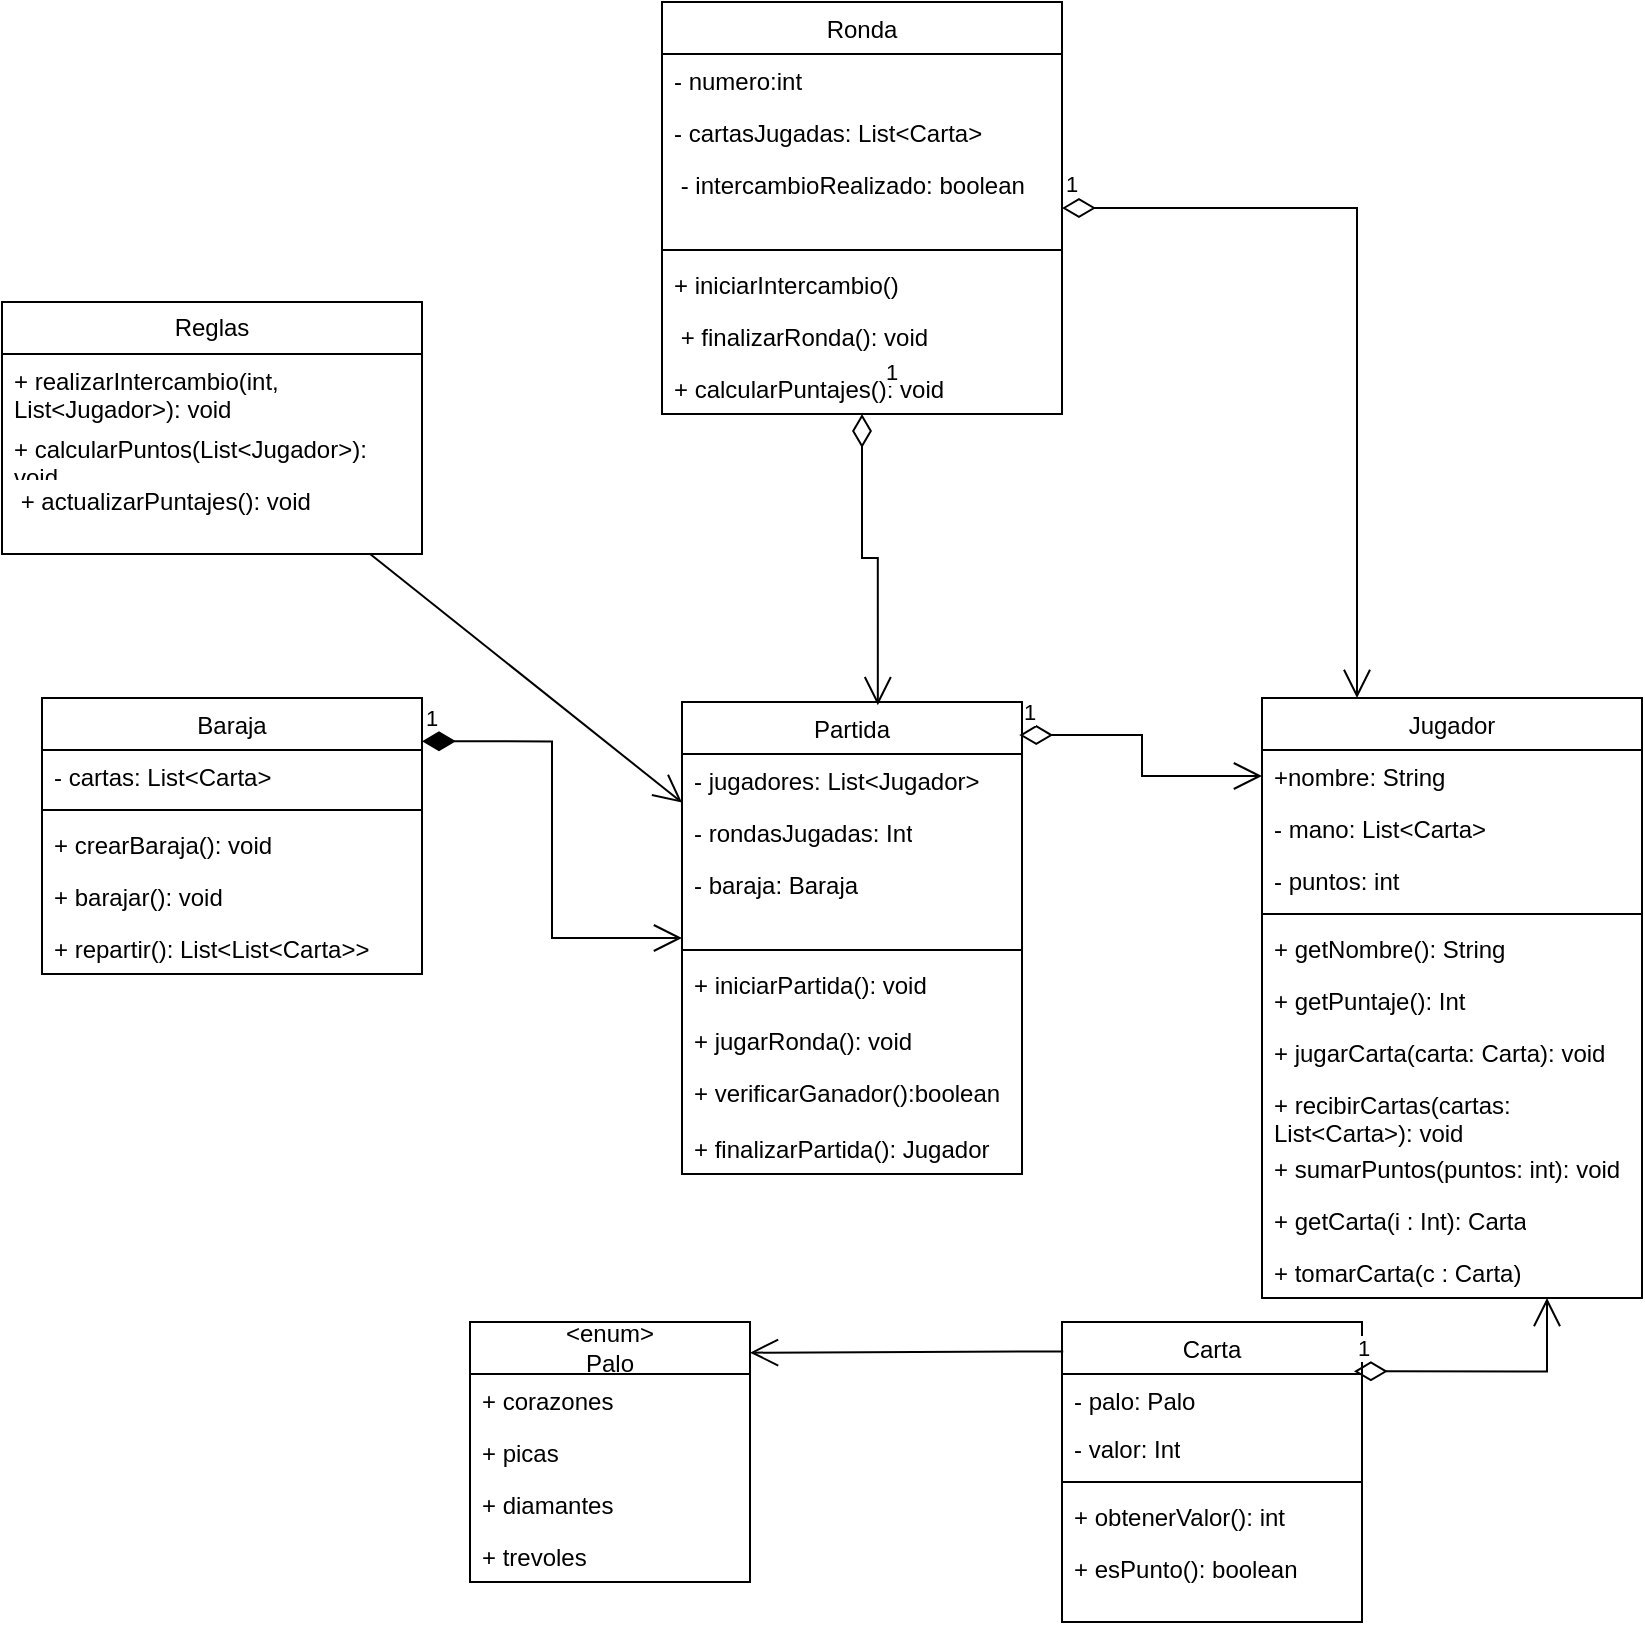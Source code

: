 <mxfile version="22.0.3" type="device">
  <diagram id="C5RBs43oDa-KdzZeNtuy" name="Page-1">
    <mxGraphModel dx="1034" dy="1688" grid="1" gridSize="10" guides="1" tooltips="1" connect="1" arrows="1" fold="1" page="1" pageScale="1" pageWidth="827" pageHeight="1169" math="0" shadow="0">
      <root>
        <mxCell id="WIyWlLk6GJQsqaUBKTNV-0" />
        <mxCell id="WIyWlLk6GJQsqaUBKTNV-1" parent="WIyWlLk6GJQsqaUBKTNV-0" />
        <mxCell id="zkfFHV4jXpPFQw0GAbJ--17" value="Jugador" style="swimlane;fontStyle=0;align=center;verticalAlign=top;childLayout=stackLayout;horizontal=1;startSize=26;horizontalStack=0;resizeParent=1;resizeLast=0;collapsible=1;marginBottom=0;rounded=0;shadow=0;strokeWidth=1;" parent="WIyWlLk6GJQsqaUBKTNV-1" vertex="1">
          <mxGeometry x="670" y="158" width="190" height="300" as="geometry">
            <mxRectangle x="550" y="140" width="160" height="26" as="alternateBounds" />
          </mxGeometry>
        </mxCell>
        <mxCell id="zkfFHV4jXpPFQw0GAbJ--18" value="+nombre: String" style="text;align=left;verticalAlign=top;spacingLeft=4;spacingRight=4;overflow=hidden;rotatable=0;points=[[0,0.5],[1,0.5]];portConstraint=eastwest;" parent="zkfFHV4jXpPFQw0GAbJ--17" vertex="1">
          <mxGeometry y="26" width="190" height="26" as="geometry" />
        </mxCell>
        <mxCell id="1rjTtEy0xH4NKV1ADeRm-15" value="- mano: List&amp;lt;Carta&amp;gt;" style="text;strokeColor=none;fillColor=none;align=left;verticalAlign=top;spacingLeft=4;spacingRight=4;overflow=hidden;rotatable=0;points=[[0,0.5],[1,0.5]];portConstraint=eastwest;whiteSpace=wrap;html=1;" parent="zkfFHV4jXpPFQw0GAbJ--17" vertex="1">
          <mxGeometry y="52" width="190" height="26" as="geometry" />
        </mxCell>
        <mxCell id="1rjTtEy0xH4NKV1ADeRm-16" value="- puntos: int" style="text;strokeColor=none;fillColor=none;align=left;verticalAlign=top;spacingLeft=4;spacingRight=4;overflow=hidden;rotatable=0;points=[[0,0.5],[1,0.5]];portConstraint=eastwest;whiteSpace=wrap;html=1;" parent="zkfFHV4jXpPFQw0GAbJ--17" vertex="1">
          <mxGeometry y="78" width="190" height="26" as="geometry" />
        </mxCell>
        <mxCell id="zkfFHV4jXpPFQw0GAbJ--23" value="" style="line;html=1;strokeWidth=1;align=left;verticalAlign=middle;spacingTop=-1;spacingLeft=3;spacingRight=3;rotatable=0;labelPosition=right;points=[];portConstraint=eastwest;" parent="zkfFHV4jXpPFQw0GAbJ--17" vertex="1">
          <mxGeometry y="104" width="190" height="8" as="geometry" />
        </mxCell>
        <mxCell id="Fo5bLl9HIK8GTyb71_uS-2" value="+ getNombre(): String" style="text;strokeColor=none;fillColor=none;align=left;verticalAlign=top;spacingLeft=4;spacingRight=4;overflow=hidden;rotatable=0;points=[[0,0.5],[1,0.5]];portConstraint=eastwest;whiteSpace=wrap;html=1;" vertex="1" parent="zkfFHV4jXpPFQw0GAbJ--17">
          <mxGeometry y="112" width="190" height="26" as="geometry" />
        </mxCell>
        <mxCell id="Fo5bLl9HIK8GTyb71_uS-3" value="+ getPuntaje(): Int" style="text;strokeColor=none;fillColor=none;align=left;verticalAlign=top;spacingLeft=4;spacingRight=4;overflow=hidden;rotatable=0;points=[[0,0.5],[1,0.5]];portConstraint=eastwest;whiteSpace=wrap;html=1;" vertex="1" parent="zkfFHV4jXpPFQw0GAbJ--17">
          <mxGeometry y="138" width="190" height="26" as="geometry" />
        </mxCell>
        <mxCell id="1rjTtEy0xH4NKV1ADeRm-18" value="+ jugarCarta(carta: Carta): void" style="text;strokeColor=none;fillColor=none;align=left;verticalAlign=top;spacingLeft=4;spacingRight=4;overflow=hidden;rotatable=0;points=[[0,0.5],[1,0.5]];portConstraint=eastwest;whiteSpace=wrap;html=1;" parent="zkfFHV4jXpPFQw0GAbJ--17" vertex="1">
          <mxGeometry y="164" width="190" height="26" as="geometry" />
        </mxCell>
        <mxCell id="1rjTtEy0xH4NKV1ADeRm-20" value="+ recibirCartas(cartas: List&amp;lt;Carta&amp;gt;): void" style="text;strokeColor=none;fillColor=none;align=left;verticalAlign=top;spacingLeft=4;spacingRight=4;overflow=hidden;rotatable=0;points=[[0,0.5],[1,0.5]];portConstraint=eastwest;whiteSpace=wrap;html=1;" parent="zkfFHV4jXpPFQw0GAbJ--17" vertex="1">
          <mxGeometry y="190" width="190" height="32" as="geometry" />
        </mxCell>
        <mxCell id="1rjTtEy0xH4NKV1ADeRm-21" value="+ sumarPuntos(puntos: int): void" style="text;strokeColor=none;fillColor=none;align=left;verticalAlign=top;spacingLeft=4;spacingRight=4;overflow=hidden;rotatable=0;points=[[0,0.5],[1,0.5]];portConstraint=eastwest;whiteSpace=wrap;html=1;" parent="zkfFHV4jXpPFQw0GAbJ--17" vertex="1">
          <mxGeometry y="222" width="190" height="26" as="geometry" />
        </mxCell>
        <mxCell id="Fo5bLl9HIK8GTyb71_uS-0" value="+ getCarta(i : Int): Carta" style="text;strokeColor=none;fillColor=none;align=left;verticalAlign=top;spacingLeft=4;spacingRight=4;overflow=hidden;rotatable=0;points=[[0,0.5],[1,0.5]];portConstraint=eastwest;whiteSpace=wrap;html=1;" vertex="1" parent="zkfFHV4jXpPFQw0GAbJ--17">
          <mxGeometry y="248" width="190" height="26" as="geometry" />
        </mxCell>
        <mxCell id="Fo5bLl9HIK8GTyb71_uS-1" value="+ tomarCarta(c : Carta)" style="text;strokeColor=none;fillColor=none;align=left;verticalAlign=top;spacingLeft=4;spacingRight=4;overflow=hidden;rotatable=0;points=[[0,0.5],[1,0.5]];portConstraint=eastwest;whiteSpace=wrap;html=1;" vertex="1" parent="zkfFHV4jXpPFQw0GAbJ--17">
          <mxGeometry y="274" width="190" height="26" as="geometry" />
        </mxCell>
        <mxCell id="1rjTtEy0xH4NKV1ADeRm-0" value="Carta" style="swimlane;fontStyle=0;align=center;verticalAlign=top;childLayout=stackLayout;horizontal=1;startSize=26;horizontalStack=0;resizeParent=1;resizeLast=0;collapsible=1;marginBottom=0;rounded=0;shadow=0;strokeWidth=1;" parent="WIyWlLk6GJQsqaUBKTNV-1" vertex="1">
          <mxGeometry x="570" y="470" width="150" height="150" as="geometry">
            <mxRectangle x="550" y="140" width="160" height="26" as="alternateBounds" />
          </mxGeometry>
        </mxCell>
        <mxCell id="1rjTtEy0xH4NKV1ADeRm-1" value="- palo: Palo&#xa;" style="text;align=left;verticalAlign=top;spacingLeft=4;spacingRight=4;overflow=hidden;rotatable=0;points=[[0,0.5],[1,0.5]];portConstraint=eastwest;" parent="1rjTtEy0xH4NKV1ADeRm-0" vertex="1">
          <mxGeometry y="26" width="150" height="24" as="geometry" />
        </mxCell>
        <mxCell id="1rjTtEy0xH4NKV1ADeRm-10" value="- valor: Int" style="text;strokeColor=none;fillColor=none;align=left;verticalAlign=top;spacingLeft=4;spacingRight=4;overflow=hidden;rotatable=0;points=[[0,0.5],[1,0.5]];portConstraint=eastwest;whiteSpace=wrap;html=1;" parent="1rjTtEy0xH4NKV1ADeRm-0" vertex="1">
          <mxGeometry y="50" width="150" height="26" as="geometry" />
        </mxCell>
        <mxCell id="1rjTtEy0xH4NKV1ADeRm-12" value="" style="line;strokeWidth=1;fillColor=none;align=left;verticalAlign=middle;spacingTop=-1;spacingLeft=3;spacingRight=3;rotatable=0;labelPosition=right;points=[];portConstraint=eastwest;strokeColor=inherit;" parent="1rjTtEy0xH4NKV1ADeRm-0" vertex="1">
          <mxGeometry y="76" width="150" height="8" as="geometry" />
        </mxCell>
        <mxCell id="1rjTtEy0xH4NKV1ADeRm-11" value="+ obtenerValor(): int" style="text;strokeColor=none;fillColor=none;align=left;verticalAlign=top;spacingLeft=4;spacingRight=4;overflow=hidden;rotatable=0;points=[[0,0.5],[1,0.5]];portConstraint=eastwest;whiteSpace=wrap;html=1;" parent="1rjTtEy0xH4NKV1ADeRm-0" vertex="1">
          <mxGeometry y="84" width="150" height="26" as="geometry" />
        </mxCell>
        <mxCell id="1rjTtEy0xH4NKV1ADeRm-13" value="+ esPunto(): boolean" style="text;strokeColor=none;fillColor=none;align=left;verticalAlign=top;spacingLeft=4;spacingRight=4;overflow=hidden;rotatable=0;points=[[0,0.5],[1,0.5]];portConstraint=eastwest;whiteSpace=wrap;html=1;" parent="1rjTtEy0xH4NKV1ADeRm-0" vertex="1">
          <mxGeometry y="110" width="150" height="26" as="geometry" />
        </mxCell>
        <mxCell id="1rjTtEy0xH4NKV1ADeRm-22" value="&lt;span style=&quot;font-weight: normal;&quot;&gt;Baraja&lt;/span&gt;" style="swimlane;fontStyle=1;align=center;verticalAlign=top;childLayout=stackLayout;horizontal=1;startSize=26;horizontalStack=0;resizeParent=1;resizeParentMax=0;resizeLast=0;collapsible=1;marginBottom=0;whiteSpace=wrap;html=1;" parent="WIyWlLk6GJQsqaUBKTNV-1" vertex="1">
          <mxGeometry x="60" y="158" width="190" height="138" as="geometry" />
        </mxCell>
        <mxCell id="1rjTtEy0xH4NKV1ADeRm-23" value="- cartas: List&amp;lt;Carta&amp;gt;" style="text;strokeColor=none;fillColor=none;align=left;verticalAlign=top;spacingLeft=4;spacingRight=4;overflow=hidden;rotatable=0;points=[[0,0.5],[1,0.5]];portConstraint=eastwest;whiteSpace=wrap;html=1;" parent="1rjTtEy0xH4NKV1ADeRm-22" vertex="1">
          <mxGeometry y="26" width="190" height="26" as="geometry" />
        </mxCell>
        <mxCell id="1rjTtEy0xH4NKV1ADeRm-24" value="" style="line;strokeWidth=1;fillColor=none;align=left;verticalAlign=middle;spacingTop=-1;spacingLeft=3;spacingRight=3;rotatable=0;labelPosition=right;points=[];portConstraint=eastwest;strokeColor=inherit;" parent="1rjTtEy0xH4NKV1ADeRm-22" vertex="1">
          <mxGeometry y="52" width="190" height="8" as="geometry" />
        </mxCell>
        <mxCell id="1rjTtEy0xH4NKV1ADeRm-25" value="+ crearBaraja(): void" style="text;strokeColor=none;fillColor=none;align=left;verticalAlign=top;spacingLeft=4;spacingRight=4;overflow=hidden;rotatable=0;points=[[0,0.5],[1,0.5]];portConstraint=eastwest;whiteSpace=wrap;html=1;" parent="1rjTtEy0xH4NKV1ADeRm-22" vertex="1">
          <mxGeometry y="60" width="190" height="26" as="geometry" />
        </mxCell>
        <mxCell id="1rjTtEy0xH4NKV1ADeRm-26" value="+ barajar(): void" style="text;strokeColor=none;fillColor=none;align=left;verticalAlign=top;spacingLeft=4;spacingRight=4;overflow=hidden;rotatable=0;points=[[0,0.5],[1,0.5]];portConstraint=eastwest;whiteSpace=wrap;html=1;" parent="1rjTtEy0xH4NKV1ADeRm-22" vertex="1">
          <mxGeometry y="86" width="190" height="26" as="geometry" />
        </mxCell>
        <mxCell id="1rjTtEy0xH4NKV1ADeRm-27" value="+ repartir(): List&amp;lt;List&amp;lt;Carta&amp;gt;&amp;gt;" style="text;strokeColor=none;fillColor=none;align=left;verticalAlign=top;spacingLeft=4;spacingRight=4;overflow=hidden;rotatable=0;points=[[0,0.5],[1,0.5]];portConstraint=eastwest;whiteSpace=wrap;html=1;" parent="1rjTtEy0xH4NKV1ADeRm-22" vertex="1">
          <mxGeometry y="112" width="190" height="26" as="geometry" />
        </mxCell>
        <mxCell id="1rjTtEy0xH4NKV1ADeRm-28" value="&lt;span style=&quot;font-weight: normal;&quot;&gt;Partida&lt;/span&gt;" style="swimlane;fontStyle=1;align=center;verticalAlign=top;childLayout=stackLayout;horizontal=1;startSize=26;horizontalStack=0;resizeParent=1;resizeParentMax=0;resizeLast=0;collapsible=1;marginBottom=0;whiteSpace=wrap;html=1;" parent="WIyWlLk6GJQsqaUBKTNV-1" vertex="1">
          <mxGeometry x="380" y="160" width="170" height="236" as="geometry" />
        </mxCell>
        <mxCell id="1rjTtEy0xH4NKV1ADeRm-29" value="- jugadores: List&amp;lt;Jugador&amp;gt;" style="text;strokeColor=none;fillColor=none;align=left;verticalAlign=top;spacingLeft=4;spacingRight=4;overflow=hidden;rotatable=0;points=[[0,0.5],[1,0.5]];portConstraint=eastwest;whiteSpace=wrap;html=1;" parent="1rjTtEy0xH4NKV1ADeRm-28" vertex="1">
          <mxGeometry y="26" width="170" height="26" as="geometry" />
        </mxCell>
        <mxCell id="1rjTtEy0xH4NKV1ADeRm-32" value="- rondasJugadas: Int" style="text;strokeColor=none;fillColor=none;align=left;verticalAlign=top;spacingLeft=4;spacingRight=4;overflow=hidden;rotatable=0;points=[[0,0.5],[1,0.5]];portConstraint=eastwest;whiteSpace=wrap;html=1;" parent="1rjTtEy0xH4NKV1ADeRm-28" vertex="1">
          <mxGeometry y="52" width="170" height="26" as="geometry" />
        </mxCell>
        <mxCell id="1rjTtEy0xH4NKV1ADeRm-33" value="- baraja: Baraja" style="text;strokeColor=none;fillColor=none;align=left;verticalAlign=top;spacingLeft=4;spacingRight=4;overflow=hidden;rotatable=0;points=[[0,0.5],[1,0.5]];portConstraint=eastwest;whiteSpace=wrap;html=1;" parent="1rjTtEy0xH4NKV1ADeRm-28" vertex="1">
          <mxGeometry y="78" width="170" height="42" as="geometry" />
        </mxCell>
        <mxCell id="1rjTtEy0xH4NKV1ADeRm-30" value="" style="line;strokeWidth=1;fillColor=none;align=left;verticalAlign=middle;spacingTop=-1;spacingLeft=3;spacingRight=3;rotatable=0;labelPosition=right;points=[];portConstraint=eastwest;strokeColor=inherit;" parent="1rjTtEy0xH4NKV1ADeRm-28" vertex="1">
          <mxGeometry y="120" width="170" height="8" as="geometry" />
        </mxCell>
        <mxCell id="1rjTtEy0xH4NKV1ADeRm-31" value="+ iniciarPartida(): void" style="text;strokeColor=none;fillColor=none;align=left;verticalAlign=top;spacingLeft=4;spacingRight=4;overflow=hidden;rotatable=0;points=[[0,0.5],[1,0.5]];portConstraint=eastwest;whiteSpace=wrap;html=1;" parent="1rjTtEy0xH4NKV1ADeRm-28" vertex="1">
          <mxGeometry y="128" width="170" height="28" as="geometry" />
        </mxCell>
        <mxCell id="1rjTtEy0xH4NKV1ADeRm-34" value="+ jugarRonda(): void" style="text;strokeColor=none;fillColor=none;align=left;verticalAlign=top;spacingLeft=4;spacingRight=4;overflow=hidden;rotatable=0;points=[[0,0.5],[1,0.5]];portConstraint=eastwest;whiteSpace=wrap;html=1;" parent="1rjTtEy0xH4NKV1ADeRm-28" vertex="1">
          <mxGeometry y="156" width="170" height="26" as="geometry" />
        </mxCell>
        <mxCell id="1rjTtEy0xH4NKV1ADeRm-35" value="+ verificarGanador():boolean" style="text;strokeColor=none;fillColor=none;align=left;verticalAlign=top;spacingLeft=4;spacingRight=4;overflow=hidden;rotatable=0;points=[[0,0.5],[1,0.5]];portConstraint=eastwest;whiteSpace=wrap;html=1;" parent="1rjTtEy0xH4NKV1ADeRm-28" vertex="1">
          <mxGeometry y="182" width="170" height="28" as="geometry" />
        </mxCell>
        <mxCell id="1rjTtEy0xH4NKV1ADeRm-36" value="+ finalizarPartida(): Jugador" style="text;strokeColor=none;fillColor=none;align=left;verticalAlign=top;spacingLeft=4;spacingRight=4;overflow=hidden;rotatable=0;points=[[0,0.5],[1,0.5]];portConstraint=eastwest;whiteSpace=wrap;html=1;" parent="1rjTtEy0xH4NKV1ADeRm-28" vertex="1">
          <mxGeometry y="210" width="170" height="26" as="geometry" />
        </mxCell>
        <mxCell id="1rjTtEy0xH4NKV1ADeRm-37" value="Reglas" style="swimlane;fontStyle=0;childLayout=stackLayout;horizontal=1;startSize=26;fillColor=none;horizontalStack=0;resizeParent=1;resizeParentMax=0;resizeLast=0;collapsible=1;marginBottom=0;whiteSpace=wrap;html=1;" parent="WIyWlLk6GJQsqaUBKTNV-1" vertex="1">
          <mxGeometry x="40" y="-40" width="210" height="126" as="geometry" />
        </mxCell>
        <mxCell id="1rjTtEy0xH4NKV1ADeRm-38" value="+ realizarIntercambio(int, List&amp;lt;Jugador&amp;gt;): void&amp;nbsp;" style="text;strokeColor=none;fillColor=none;align=left;verticalAlign=top;spacingLeft=4;spacingRight=4;overflow=hidden;rotatable=0;points=[[0,0.5],[1,0.5]];portConstraint=eastwest;whiteSpace=wrap;html=1;" parent="1rjTtEy0xH4NKV1ADeRm-37" vertex="1">
          <mxGeometry y="26" width="210" height="34" as="geometry" />
        </mxCell>
        <mxCell id="1rjTtEy0xH4NKV1ADeRm-41" value="+ calcularPuntos(List&amp;lt;Jugador&amp;gt;): void&amp;nbsp;" style="text;strokeColor=none;fillColor=none;align=left;verticalAlign=top;spacingLeft=4;spacingRight=4;overflow=hidden;rotatable=0;points=[[0,0.5],[1,0.5]];portConstraint=eastwest;whiteSpace=wrap;html=1;" parent="1rjTtEy0xH4NKV1ADeRm-37" vertex="1">
          <mxGeometry y="60" width="210" height="26" as="geometry" />
        </mxCell>
        <mxCell id="1rjTtEy0xH4NKV1ADeRm-42" value="&amp;nbsp;+ actualizarPuntajes(): void" style="text;strokeColor=none;fillColor=none;align=left;verticalAlign=top;spacingLeft=4;spacingRight=4;overflow=hidden;rotatable=0;points=[[0,0.5],[1,0.5]];portConstraint=eastwest;whiteSpace=wrap;html=1;" parent="1rjTtEy0xH4NKV1ADeRm-37" vertex="1">
          <mxGeometry y="86" width="210" height="40" as="geometry" />
        </mxCell>
        <mxCell id="1rjTtEy0xH4NKV1ADeRm-43" value="1" style="endArrow=open;html=1;endSize=12;startArrow=diamondThin;startSize=14;startFill=1;edgeStyle=orthogonalEdgeStyle;align=left;verticalAlign=bottom;rounded=0;exitX=1;exitY=-0.167;exitDx=0;exitDy=0;exitPerimeter=0;" parent="WIyWlLk6GJQsqaUBKTNV-1" source="1rjTtEy0xH4NKV1ADeRm-23" target="1rjTtEy0xH4NKV1ADeRm-28" edge="1">
          <mxGeometry x="-1" y="3" relative="1" as="geometry">
            <mxPoint x="270" y="180" as="sourcePoint" />
            <mxPoint x="380" y="183" as="targetPoint" />
          </mxGeometry>
        </mxCell>
        <mxCell id="1rjTtEy0xH4NKV1ADeRm-46" value="1" style="endArrow=open;html=1;endSize=12;startArrow=diamondThin;startSize=14;startFill=0;edgeStyle=orthogonalEdgeStyle;align=left;verticalAlign=bottom;rounded=0;exitX=0.992;exitY=0.07;exitDx=0;exitDy=0;exitPerimeter=0;" parent="WIyWlLk6GJQsqaUBKTNV-1" source="1rjTtEy0xH4NKV1ADeRm-28" target="zkfFHV4jXpPFQw0GAbJ--18" edge="1">
          <mxGeometry x="-1" y="3" relative="1" as="geometry">
            <mxPoint x="540" y="210" as="sourcePoint" />
            <mxPoint x="700" y="210" as="targetPoint" />
          </mxGeometry>
        </mxCell>
        <mxCell id="1rjTtEy0xH4NKV1ADeRm-47" value="1" style="endArrow=open;html=1;endSize=12;startArrow=diamondThin;startSize=14;startFill=0;edgeStyle=orthogonalEdgeStyle;align=left;verticalAlign=bottom;rounded=0;exitX=0.973;exitY=-0.056;exitDx=0;exitDy=0;exitPerimeter=0;entryX=0.75;entryY=1;entryDx=0;entryDy=0;" parent="WIyWlLk6GJQsqaUBKTNV-1" source="1rjTtEy0xH4NKV1ADeRm-1" target="zkfFHV4jXpPFQw0GAbJ--17" edge="1">
          <mxGeometry x="-1" y="3" relative="1" as="geometry">
            <mxPoint x="720" y="520" as="sourcePoint" />
            <mxPoint x="850" y="380" as="targetPoint" />
          </mxGeometry>
        </mxCell>
        <mxCell id="1rjTtEy0xH4NKV1ADeRm-49" value="&amp;lt;enum&amp;gt;&lt;br&gt;Palo" style="swimlane;fontStyle=0;childLayout=stackLayout;horizontal=1;startSize=26;fillColor=none;horizontalStack=0;resizeParent=1;resizeParentMax=0;resizeLast=0;collapsible=1;marginBottom=0;whiteSpace=wrap;html=1;" parent="WIyWlLk6GJQsqaUBKTNV-1" vertex="1">
          <mxGeometry x="274" y="470" width="140" height="130" as="geometry" />
        </mxCell>
        <mxCell id="1rjTtEy0xH4NKV1ADeRm-50" value="+ corazones" style="text;strokeColor=none;fillColor=none;align=left;verticalAlign=top;spacingLeft=4;spacingRight=4;overflow=hidden;rotatable=0;points=[[0,0.5],[1,0.5]];portConstraint=eastwest;whiteSpace=wrap;html=1;" parent="1rjTtEy0xH4NKV1ADeRm-49" vertex="1">
          <mxGeometry y="26" width="140" height="26" as="geometry" />
        </mxCell>
        <mxCell id="1rjTtEy0xH4NKV1ADeRm-51" value="+ picas" style="text;strokeColor=none;fillColor=none;align=left;verticalAlign=top;spacingLeft=4;spacingRight=4;overflow=hidden;rotatable=0;points=[[0,0.5],[1,0.5]];portConstraint=eastwest;whiteSpace=wrap;html=1;" parent="1rjTtEy0xH4NKV1ADeRm-49" vertex="1">
          <mxGeometry y="52" width="140" height="26" as="geometry" />
        </mxCell>
        <mxCell id="1rjTtEy0xH4NKV1ADeRm-52" value="+ diamantes" style="text;strokeColor=none;fillColor=none;align=left;verticalAlign=top;spacingLeft=4;spacingRight=4;overflow=hidden;rotatable=0;points=[[0,0.5],[1,0.5]];portConstraint=eastwest;whiteSpace=wrap;html=1;" parent="1rjTtEy0xH4NKV1ADeRm-49" vertex="1">
          <mxGeometry y="78" width="140" height="26" as="geometry" />
        </mxCell>
        <mxCell id="1rjTtEy0xH4NKV1ADeRm-53" value="+ trevoles" style="text;strokeColor=none;fillColor=none;align=left;verticalAlign=top;spacingLeft=4;spacingRight=4;overflow=hidden;rotatable=0;points=[[0,0.5],[1,0.5]];portConstraint=eastwest;whiteSpace=wrap;html=1;" parent="1rjTtEy0xH4NKV1ADeRm-49" vertex="1">
          <mxGeometry y="104" width="140" height="26" as="geometry" />
        </mxCell>
        <mxCell id="1rjTtEy0xH4NKV1ADeRm-54" value="" style="endArrow=open;endFill=1;endSize=12;html=1;rounded=0;entryX=1;entryY=0.118;entryDx=0;entryDy=0;entryPerimeter=0;exitX=0.004;exitY=0.098;exitDx=0;exitDy=0;exitPerimeter=0;" parent="WIyWlLk6GJQsqaUBKTNV-1" source="1rjTtEy0xH4NKV1ADeRm-0" target="1rjTtEy0xH4NKV1ADeRm-49" edge="1">
          <mxGeometry width="160" relative="1" as="geometry">
            <mxPoint x="410" y="390" as="sourcePoint" />
            <mxPoint x="570" y="390" as="targetPoint" />
          </mxGeometry>
        </mxCell>
        <mxCell id="Zyvc3G4V16ZzNz-KqC-n-1" value="&lt;span style=&quot;font-weight: normal;&quot;&gt;Ronda&lt;/span&gt;" style="swimlane;fontStyle=1;align=center;verticalAlign=top;childLayout=stackLayout;horizontal=1;startSize=26;horizontalStack=0;resizeParent=1;resizeParentMax=0;resizeLast=0;collapsible=1;marginBottom=0;whiteSpace=wrap;html=1;" parent="WIyWlLk6GJQsqaUBKTNV-1" vertex="1">
          <mxGeometry x="370" y="-190" width="200" height="206" as="geometry" />
        </mxCell>
        <mxCell id="Zyvc3G4V16ZzNz-KqC-n-2" value="- numero:int" style="text;strokeColor=none;fillColor=none;align=left;verticalAlign=top;spacingLeft=4;spacingRight=4;overflow=hidden;rotatable=0;points=[[0,0.5],[1,0.5]];portConstraint=eastwest;whiteSpace=wrap;html=1;" parent="Zyvc3G4V16ZzNz-KqC-n-1" vertex="1">
          <mxGeometry y="26" width="200" height="26" as="geometry" />
        </mxCell>
        <mxCell id="Zyvc3G4V16ZzNz-KqC-n-5" value="- cartasJugadas: List&amp;lt;Carta&amp;gt;" style="text;strokeColor=none;fillColor=none;align=left;verticalAlign=top;spacingLeft=4;spacingRight=4;overflow=hidden;rotatable=0;points=[[0,0.5],[1,0.5]];portConstraint=eastwest;whiteSpace=wrap;html=1;" parent="Zyvc3G4V16ZzNz-KqC-n-1" vertex="1">
          <mxGeometry y="52" width="200" height="26" as="geometry" />
        </mxCell>
        <mxCell id="Fo5bLl9HIK8GTyb71_uS-7" value="&amp;nbsp;- intercambioRealizado: boolean&amp;nbsp;" style="text;strokeColor=none;fillColor=none;align=left;verticalAlign=top;spacingLeft=4;spacingRight=4;overflow=hidden;rotatable=0;points=[[0,0.5],[1,0.5]];portConstraint=eastwest;whiteSpace=wrap;html=1;" vertex="1" parent="Zyvc3G4V16ZzNz-KqC-n-1">
          <mxGeometry y="78" width="200" height="42" as="geometry" />
        </mxCell>
        <mxCell id="Zyvc3G4V16ZzNz-KqC-n-3" value="" style="line;strokeWidth=1;fillColor=none;align=left;verticalAlign=middle;spacingTop=-1;spacingLeft=3;spacingRight=3;rotatable=0;labelPosition=right;points=[];portConstraint=eastwest;strokeColor=inherit;" parent="Zyvc3G4V16ZzNz-KqC-n-1" vertex="1">
          <mxGeometry y="120" width="200" height="8" as="geometry" />
        </mxCell>
        <mxCell id="Zyvc3G4V16ZzNz-KqC-n-4" value="+ iniciarIntercambio()" style="text;strokeColor=none;fillColor=none;align=left;verticalAlign=top;spacingLeft=4;spacingRight=4;overflow=hidden;rotatable=0;points=[[0,0.5],[1,0.5]];portConstraint=eastwest;whiteSpace=wrap;html=1;" parent="Zyvc3G4V16ZzNz-KqC-n-1" vertex="1">
          <mxGeometry y="128" width="200" height="26" as="geometry" />
        </mxCell>
        <mxCell id="Fo5bLl9HIK8GTyb71_uS-8" value="&amp;nbsp;+ finalizarRonda(): void" style="text;strokeColor=none;fillColor=none;align=left;verticalAlign=top;spacingLeft=4;spacingRight=4;overflow=hidden;rotatable=0;points=[[0,0.5],[1,0.5]];portConstraint=eastwest;whiteSpace=wrap;html=1;" vertex="1" parent="Zyvc3G4V16ZzNz-KqC-n-1">
          <mxGeometry y="154" width="200" height="26" as="geometry" />
        </mxCell>
        <mxCell id="Zyvc3G4V16ZzNz-KqC-n-8" value="+ calcularPuntajes(): void" style="text;strokeColor=none;fillColor=none;align=left;verticalAlign=top;spacingLeft=4;spacingRight=4;overflow=hidden;rotatable=0;points=[[0,0.5],[1,0.5]];portConstraint=eastwest;whiteSpace=wrap;html=1;" parent="Zyvc3G4V16ZzNz-KqC-n-1" vertex="1">
          <mxGeometry y="180" width="200" height="26" as="geometry" />
        </mxCell>
        <mxCell id="Zyvc3G4V16ZzNz-KqC-n-10" value="1" style="endArrow=open;html=1;endSize=12;startArrow=diamondThin;startSize=14;startFill=0;edgeStyle=orthogonalEdgeStyle;align=left;verticalAlign=bottom;rounded=0;entryX=0.576;entryY=0.007;entryDx=0;entryDy=0;entryPerimeter=0;" parent="WIyWlLk6GJQsqaUBKTNV-1" source="Zyvc3G4V16ZzNz-KqC-n-1" target="1rjTtEy0xH4NKV1ADeRm-28" edge="1">
          <mxGeometry x="-1" y="16" relative="1" as="geometry">
            <mxPoint x="460" y="90" as="sourcePoint" />
            <mxPoint x="590" y="90" as="targetPoint" />
            <mxPoint x="-6" y="-12" as="offset" />
          </mxGeometry>
        </mxCell>
        <mxCell id="Zyvc3G4V16ZzNz-KqC-n-11" value="1" style="endArrow=open;html=1;endSize=12;startArrow=diamondThin;startSize=14;startFill=0;edgeStyle=orthogonalEdgeStyle;align=left;verticalAlign=bottom;rounded=0;entryX=0.25;entryY=0;entryDx=0;entryDy=0;" parent="WIyWlLk6GJQsqaUBKTNV-1" source="Zyvc3G4V16ZzNz-KqC-n-1" target="zkfFHV4jXpPFQw0GAbJ--17" edge="1">
          <mxGeometry x="-1" y="3" relative="1" as="geometry">
            <mxPoint x="430" y="90" as="sourcePoint" />
            <mxPoint x="590" y="90" as="targetPoint" />
          </mxGeometry>
        </mxCell>
        <mxCell id="Zyvc3G4V16ZzNz-KqC-n-13" value="" style="endArrow=open;endFill=1;endSize=12;html=1;rounded=0;" parent="WIyWlLk6GJQsqaUBKTNV-1" source="1rjTtEy0xH4NKV1ADeRm-37" target="1rjTtEy0xH4NKV1ADeRm-28" edge="1">
          <mxGeometry width="160" relative="1" as="geometry">
            <mxPoint x="430" y="100" as="sourcePoint" />
            <mxPoint x="590" y="100" as="targetPoint" />
          </mxGeometry>
        </mxCell>
      </root>
    </mxGraphModel>
  </diagram>
</mxfile>
